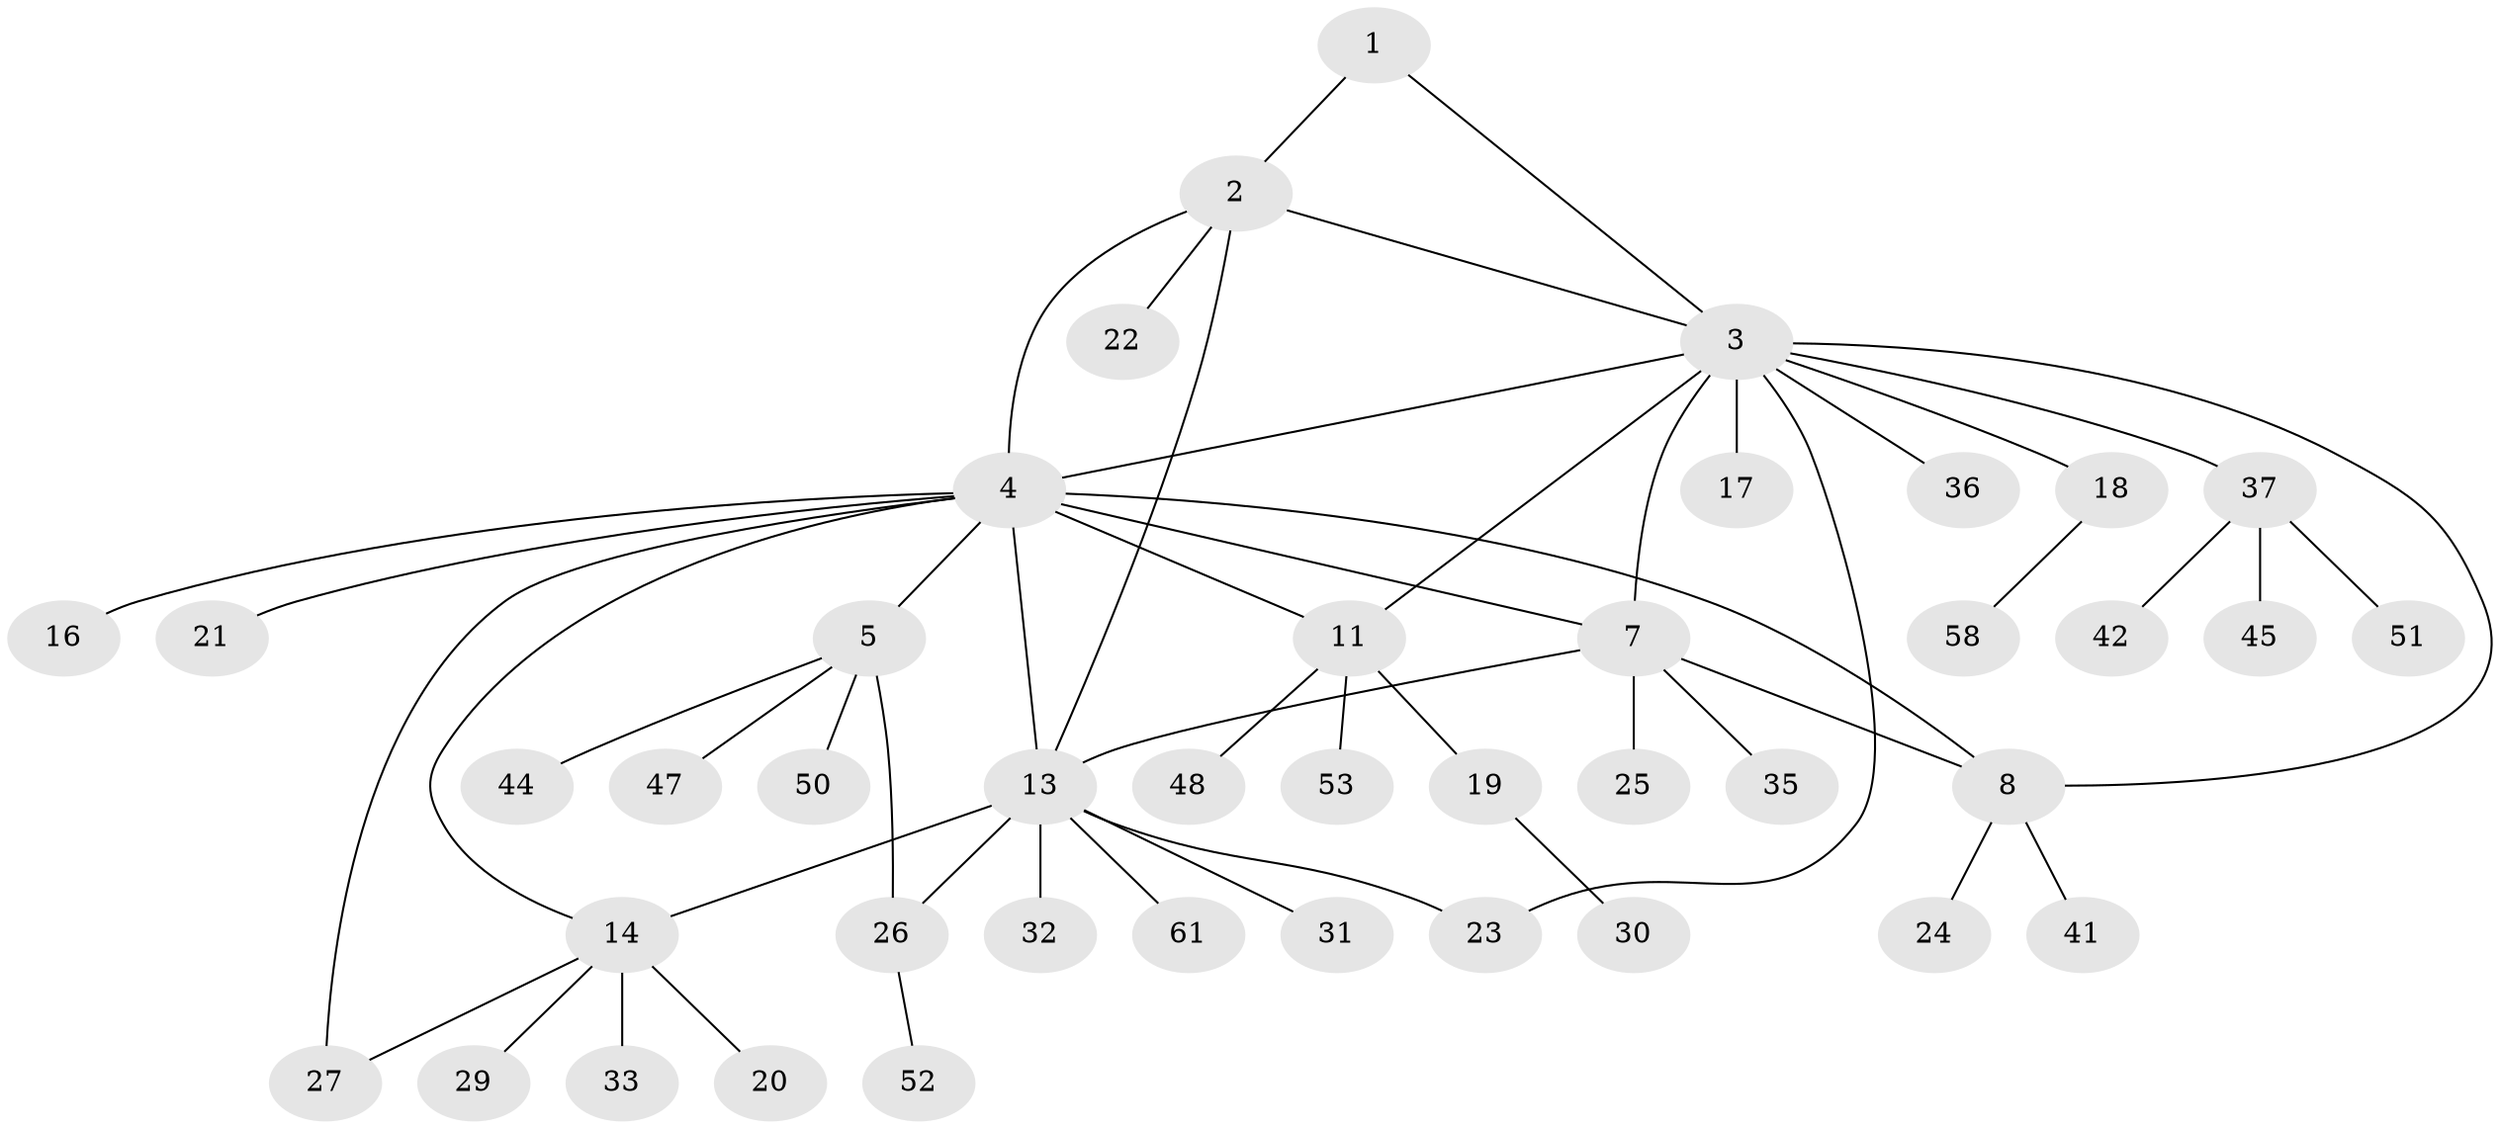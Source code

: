 // original degree distribution, {3: 0.04918032786885246, 6: 0.06557377049180328, 8: 0.01639344262295082, 9: 0.03278688524590164, 2: 0.22950819672131148, 7: 0.03278688524590164, 4: 0.06557377049180328, 5: 0.01639344262295082, 1: 0.4918032786885246}
// Generated by graph-tools (version 1.1) at 2025/11/02/27/25 16:11:32]
// undirected, 42 vertices, 53 edges
graph export_dot {
graph [start="1"]
  node [color=gray90,style=filled];
  1 [super="+46"];
  2 [super="+43"];
  3 [super="+12"];
  4 [super="+10"];
  5 [super="+6"];
  7 [super="+55"];
  8 [super="+9"];
  11 [super="+38"];
  13 [super="+15"];
  14 [super="+28"];
  16;
  17;
  18 [super="+57"];
  19;
  20 [super="+56"];
  21 [super="+40"];
  22;
  23;
  24 [super="+34"];
  25;
  26 [super="+59"];
  27;
  29;
  30 [super="+54"];
  31 [super="+49"];
  32;
  33;
  35;
  36;
  37 [super="+39"];
  41;
  42;
  44;
  45;
  47;
  48;
  50 [super="+60"];
  51;
  52;
  53;
  58;
  61;
  1 -- 2;
  1 -- 3;
  2 -- 3;
  2 -- 4;
  2 -- 13;
  2 -- 22;
  3 -- 7;
  3 -- 17;
  3 -- 18;
  3 -- 23;
  3 -- 36;
  3 -- 4;
  3 -- 37;
  3 -- 8;
  3 -- 11;
  4 -- 5 [weight=2];
  4 -- 8;
  4 -- 13 [weight=2];
  4 -- 21;
  4 -- 16;
  4 -- 27;
  4 -- 11;
  4 -- 14;
  4 -- 7;
  5 -- 26;
  5 -- 44;
  5 -- 47;
  5 -- 50;
  7 -- 8 [weight=2];
  7 -- 25;
  7 -- 35;
  7 -- 13;
  8 -- 41;
  8 -- 24;
  11 -- 19;
  11 -- 48;
  11 -- 53;
  13 -- 14 [weight=2];
  13 -- 23;
  13 -- 31;
  13 -- 32;
  13 -- 61;
  13 -- 26;
  14 -- 20;
  14 -- 27;
  14 -- 29;
  14 -- 33;
  18 -- 58;
  19 -- 30;
  26 -- 52;
  37 -- 42;
  37 -- 51;
  37 -- 45;
}
